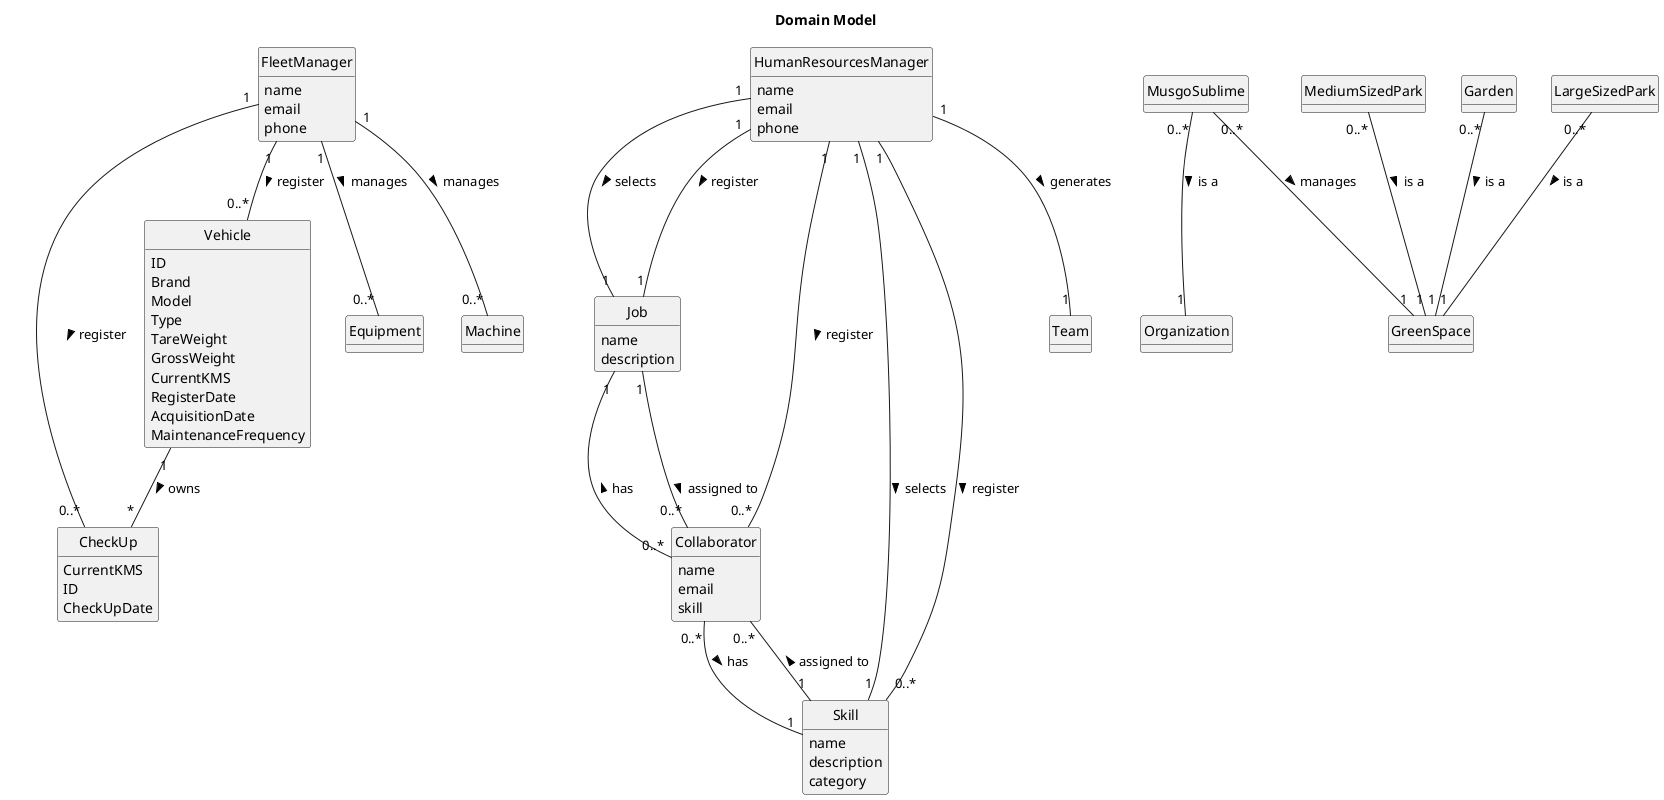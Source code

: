 @startuml
skinparam monochrome true
skinparam packageStyle rectangle
skinparam shadowing false

skinparam classAttributeIconSize 0
hide circle
hide methods

title Domain Model

class Job {
    name
    description
}

class Skill {
    name
    description
    category
}

class Vehicle {
    ID
    Brand
    Model
    Type
    TareWeight
    GrossWeight
    CurrentKMS
    RegisterDate
    AcquisitionDate
    MaintenanceFrequency
}


class CheckUp {
    CurrentKMS
    ID
    CheckUpDate
}

class Collaborator {
    name
    email
    skill

}

class FleetManager {
   name
   email
   phone
}

class HumanResourcesManager {
   name
   email
   phone
}

MusgoSublime "0..*" -- "1" Organization : is a >
MusgoSublime "0..*" -- "1" GreenSpace : manages >
MediumSizedPark "0..*" -- "1" GreenSpace : is a >
Garden "0..*" -- "1" GreenSpace : is a >
LargeSizedPark "0..*" -- "1" GreenSpace : is a >
Collaborator "0..*" -- "1" Job : has >
Collaborator "0..*" -- "1" Skill : has >
HumanResourcesManager "1" -- "1" Job : selects  >
HumanResourcesManager "1" -- "1" Skill : selects  >
HumanResourcesManager "1" -- "1" Job : register  >
Job "1" -- "0..*" Collaborator : assigned to >
Skill "1" -- "0..*" Collaborator : assigned to >
HumanResourcesManager "1" -- "0..*" Collaborator : register >
HumanResourcesManager "1" -- "0..*" Skill : register >
HumanResourcesManager "1" -- "1" Team : generates >
FleetManager "1" -- "0..*" Vehicle : register >
FleetManager "1" -- "0..*" Equipment : manages >
FleetManager "1" -- "0..*" Machine : manages >
FleetManager "1" - "0..*" CheckUp : register >
Vehicle "1" -- "*" CheckUp : owns >

@enduml


